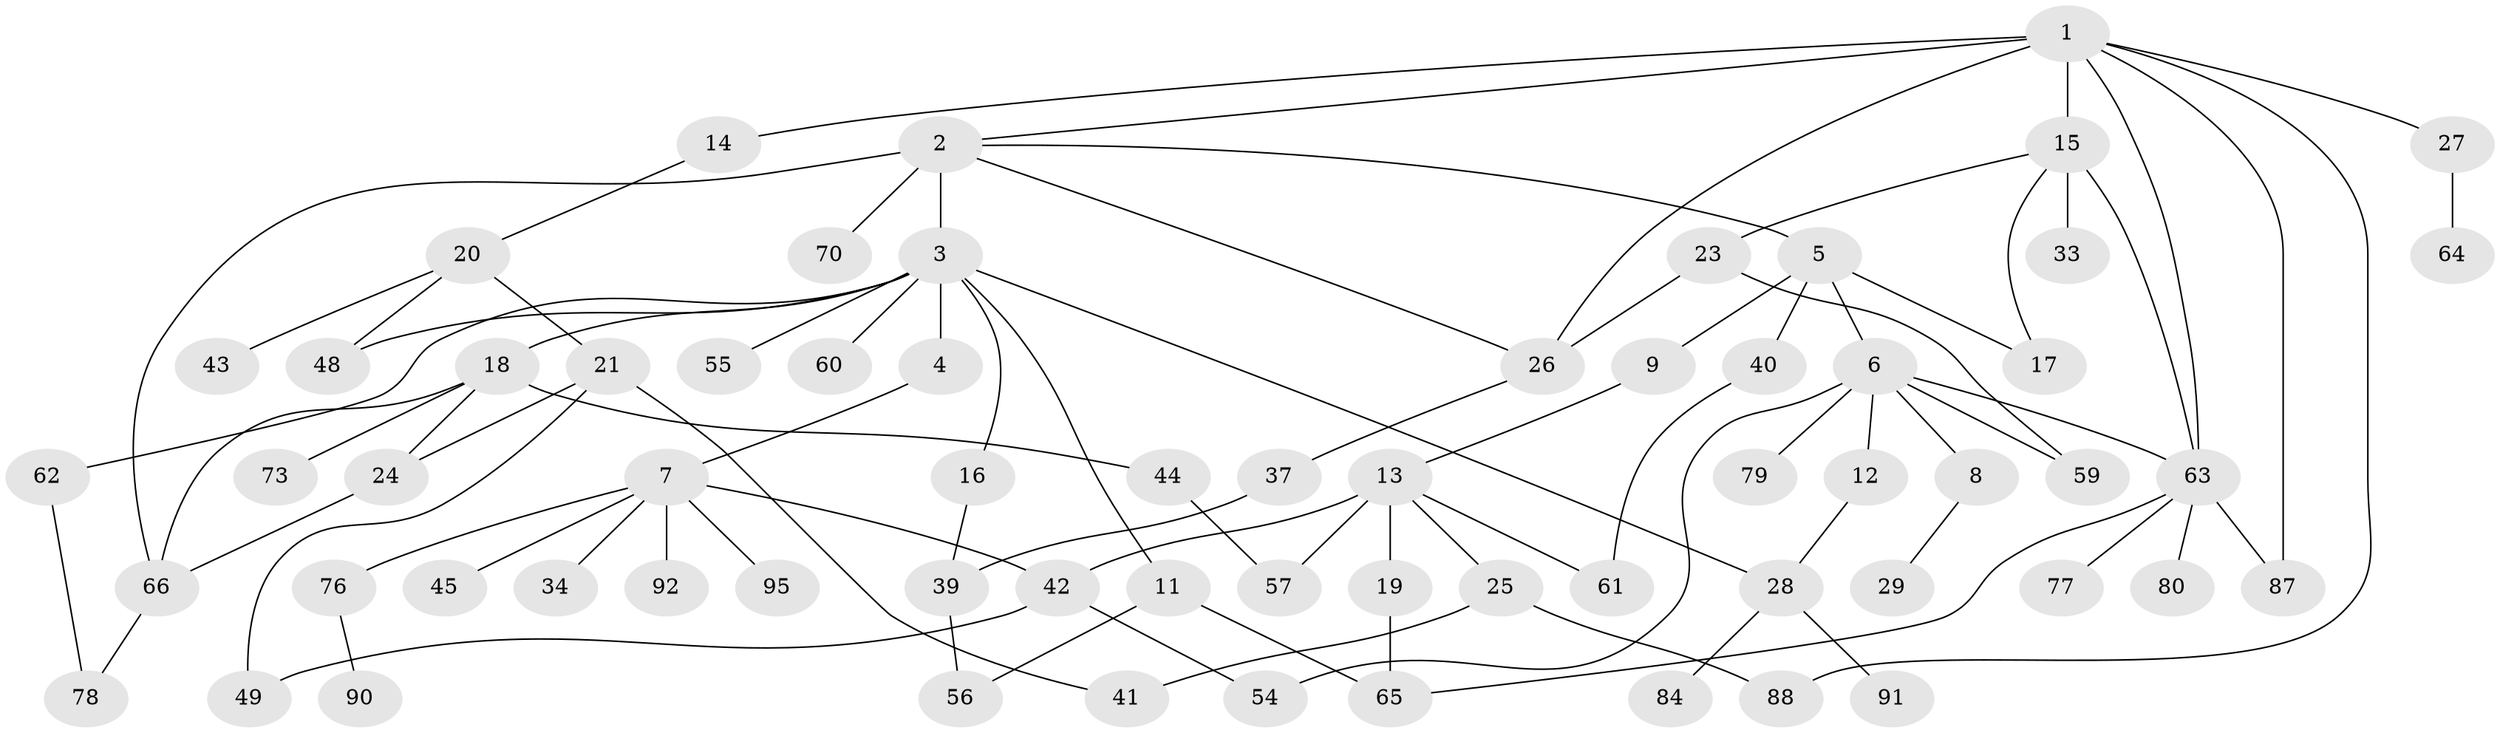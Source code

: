 // original degree distribution, {8: 0.01, 5: 0.07, 6: 0.03, 3: 0.19, 2: 0.38, 7: 0.01, 4: 0.06, 1: 0.25}
// Generated by graph-tools (version 1.1) at 2025/54/02/21/25 11:54:43]
// undirected, 65 vertices, 88 edges
graph export_dot {
graph [start="1"]
  node [color=gray90,style=filled];
  1 [super="+71"];
  2 [super="+69"];
  3 [super="+10"];
  4 [super="+74"];
  5 [super="+58"];
  6 [super="+36"];
  7 [super="+30"];
  8;
  9 [super="+50"];
  11 [super="+31"];
  12 [super="+51"];
  13 [super="+32"];
  14 [super="+38"];
  15 [super="+22"];
  16 [super="+52"];
  17 [super="+82"];
  18;
  19;
  20 [super="+89"];
  21 [super="+93"];
  23 [super="+83"];
  24 [super="+85"];
  25 [super="+97"];
  26 [super="+47"];
  27;
  28 [super="+46"];
  29 [super="+99"];
  33;
  34 [super="+35"];
  37;
  39 [super="+68"];
  40;
  41;
  42 [super="+53"];
  43;
  44;
  45 [super="+94"];
  48 [super="+67"];
  49;
  54 [super="+81"];
  55;
  56 [super="+96"];
  57;
  59;
  60;
  61;
  62;
  63 [super="+72"];
  64;
  65 [super="+75"];
  66 [super="+86"];
  70;
  73;
  76 [super="+100"];
  77;
  78 [super="+98"];
  79;
  80;
  84;
  87;
  88;
  90;
  91;
  92;
  95;
  1 -- 2;
  1 -- 14;
  1 -- 15 [weight=2];
  1 -- 26;
  1 -- 27;
  1 -- 87;
  1 -- 63;
  1 -- 88;
  2 -- 3 [weight=2];
  2 -- 5;
  2 -- 70;
  2 -- 26;
  2 -- 66;
  3 -- 4;
  3 -- 11;
  3 -- 55;
  3 -- 62;
  3 -- 16;
  3 -- 48;
  3 -- 18;
  3 -- 28;
  3 -- 60;
  4 -- 7;
  5 -- 6;
  5 -- 9;
  5 -- 40;
  5 -- 17;
  6 -- 8;
  6 -- 12;
  6 -- 79;
  6 -- 59;
  6 -- 63;
  6 -- 54;
  7 -- 76;
  7 -- 92;
  7 -- 34;
  7 -- 45;
  7 -- 95;
  7 -- 42;
  8 -- 29;
  9 -- 13;
  11 -- 56;
  11 -- 65;
  12 -- 28;
  13 -- 19;
  13 -- 25;
  13 -- 42;
  13 -- 61;
  13 -- 57;
  14 -- 20;
  15 -- 17;
  15 -- 23;
  15 -- 33;
  15 -- 63;
  16 -- 39;
  18 -- 44;
  18 -- 73;
  18 -- 24;
  18 -- 66;
  19 -- 65;
  20 -- 21;
  20 -- 43;
  20 -- 48;
  21 -- 24;
  21 -- 41;
  21 -- 49;
  23 -- 26;
  23 -- 59;
  24 -- 66;
  25 -- 41;
  25 -- 88;
  26 -- 37;
  27 -- 64;
  28 -- 84;
  28 -- 91;
  37 -- 39;
  39 -- 56;
  40 -- 61;
  42 -- 49;
  42 -- 54;
  44 -- 57;
  62 -- 78;
  63 -- 77;
  63 -- 87;
  63 -- 65;
  63 -- 80;
  66 -- 78;
  76 -- 90;
}
